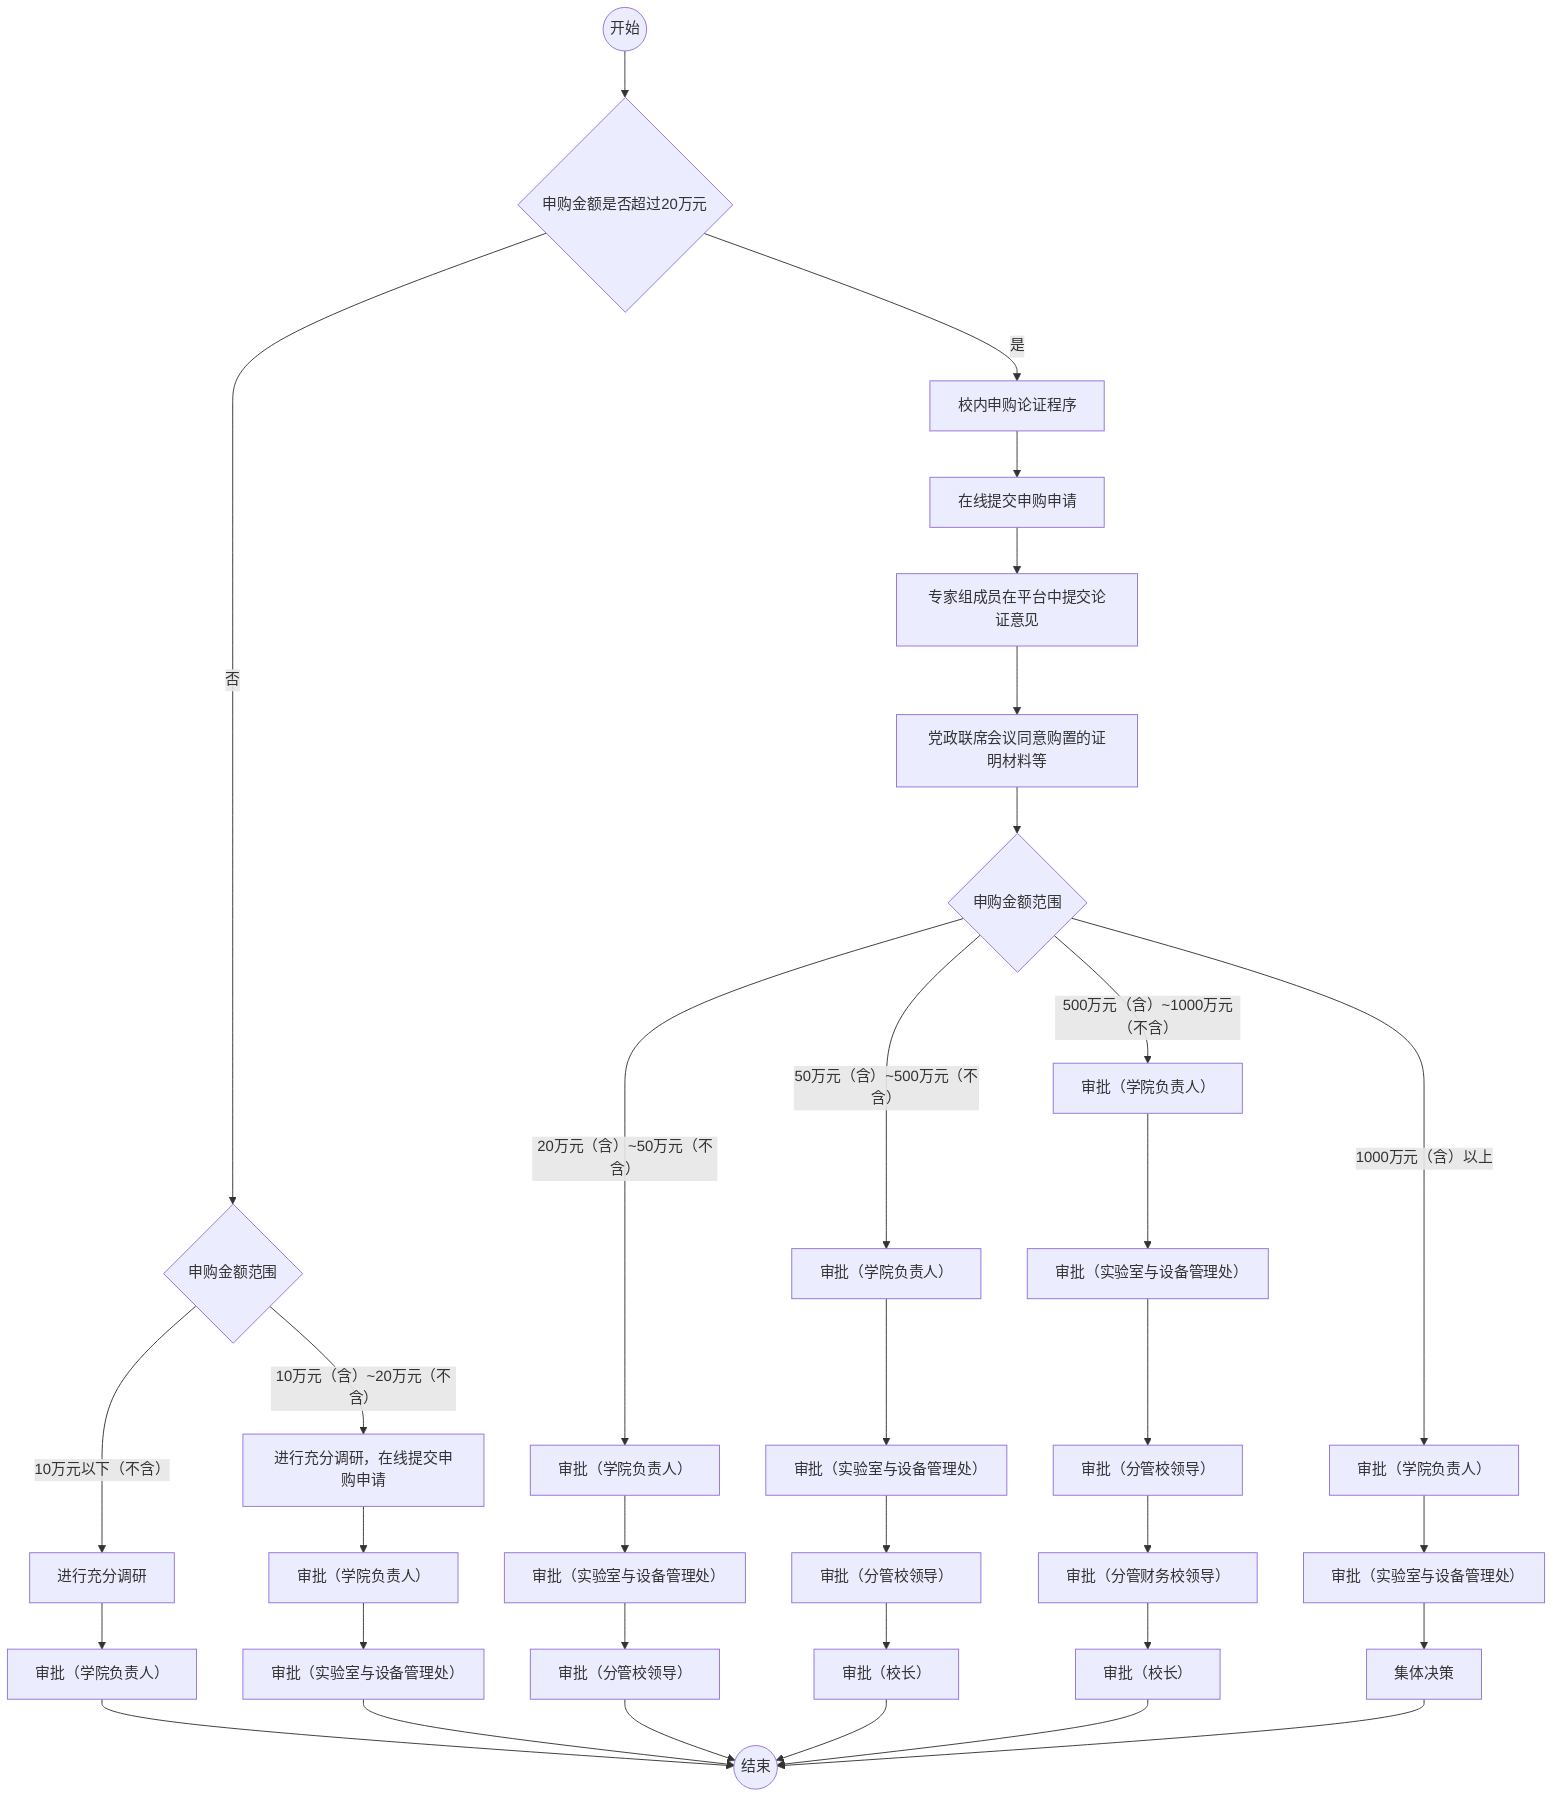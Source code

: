 flowchart TD
    Start((开始)) --> JudgeAmount{申购金额是否超过20万元}
    JudgeAmount -->|否| JudgeRange{申购金额范围}
    JudgeRange -->|10万元以下（不含）| Research1[进行充分调研] --> ApproveCollege1[审批（学院负责人）] --> End((结束))
    JudgeRange -->|10万元（含）~20万元（不含）| Research2[进行充分调研，在线提交申购申请] --> ApproveCollege2[审批（学院负责人）] --> ApproveLab1[审批（实验室与设备管理处）] --> End((结束))
    JudgeAmount -->|是| InternalProcedure[校内申购论证程序] --> SubmitOnline[在线提交申购申请] --> ExpertOpinion[专家组成员在平台中提交论证意见] --> MeetingProof[党政联席会议同意购置的证明材料等] --> JudgeHigherRange{申购金额范围}
    JudgeHigherRange -->|20万元（含）~50万元（不含）| ApproveCollege3[审批（学院负责人）] --> ApproveLab2[审批（实验室与设备管理处）] --> ApproveLeader1[审批（分管校领导）] --> End((结束))
    JudgeHigherRange -->|50万元（含）~500万元（不含）| ApproveCollege4[审批（学院负责人）] --> ApproveLab3[审批（实验室与设备管理处）] --> ApproveLeader2[审批（分管校领导）] --> ApprovePresident1[审批（校长）] --> End((结束))
    JudgeHigherRange -->|500万元（含）~1000万元（不含）| ApproveCollege5[审批（学院负责人）] --> ApproveLab4[审批（实验室与设备管理处）] --> ApproveLeader3[审批（分管校领导）] --> ApproveFinance1[审批（分管财务校领导）] --> ApprovePresident2[审批（校长）] --> End((结束))
    JudgeHigherRange -->|1000万元（含）以上| ApproveCollege6[审批（学院负责人）] --> ApproveLab5[审批（实验室与设备管理处）] --> CollectiveDecision[集体决策] --> End((结束))